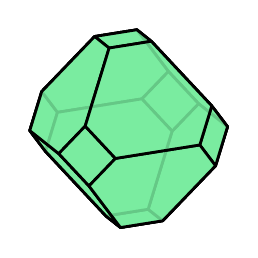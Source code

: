 % polymake for julian
% Thu Jul  5 12:06:48 2018
% q

\begin{tikzpicture}[x  = {(0.9cm,-0.076cm)},
                    y  = {(-0.06cm,0.95cm)},
                    z  = {(-0.44cm,-0.29cm)},
                    scale = .4,
                    color = {lightgray}]


  % DEF POINTS
  \coordinate (v0_q) at (3, 1, 0);
  \coordinate (v1_q) at (1, 3, 0);
  \coordinate (v2_q) at (3, 0, 1);
  \coordinate (v3_q) at (3, 0, -1);
  \coordinate (v4_q) at (1, 0, 3);
  \coordinate (v5_q) at (1, 0, -3);
  \coordinate (v6_q) at (0, 3, 1);
  \coordinate (v7_q) at (3, -1, 0);
  \coordinate (v8_q) at (0, 3, -1);
  \coordinate (v9_q) at (0, 1, 3);
  \coordinate (v10_q) at (1, -3, 0);
  \coordinate (v11_q) at (0, 1, -3);
  \coordinate (v12_q) at (0, -1, -3);
  \coordinate (v13_q) at (-1, 3, 0);
  \coordinate (v14_q) at (0, -1, 3);
  \coordinate (v15_q) at (0, -3, -1);
  \coordinate (v16_q) at (-3, 1, 0);
  \coordinate (v17_q) at (0, -3, 1);
  \coordinate (v18_q) at (-1, 0, -3);
  \coordinate (v19_q) at (-1, 0, 3);
  \coordinate (v20_q) at (-3, 0, -1);
  \coordinate (v21_q) at (-3, 0, 1);
  \coordinate (v22_q) at (-1, -3, 0);
  \coordinate (v23_q) at (-3, -1, 0);


  % EDGES STYLE
  \definecolor{edgecolor_q}{rgb}{ 0,0,0 }
  \tikzstyle{facestyle_q} = [fill=none, fill opacity=0.85, preaction={draw=white, line cap=round, line width=1.5 pt}, draw=edgecolor_q, line width=1 pt, line cap=round, line join=round]


  % FACES and EDGES and POINTS in the right order
  \draw[facestyle_q] (v0_q) -- (v3_q) -- (v5_q) -- (v11_q) -- (v8_q) -- (v1_q) -- (v0_q) -- cycle;
  \draw[facestyle_q] (v10_q) -- (v17_q) -- (v22_q) -- (v15_q) -- (v10_q) -- cycle;
  \draw[facestyle_q] (v16_q) -- (v20_q) -- (v23_q) -- (v21_q) -- (v16_q) -- cycle;
  \draw[facestyle_q] (v5_q) -- (v3_q) -- (v7_q) -- (v10_q) -- (v15_q) -- (v12_q) -- (v5_q) -- cycle;
  \draw[facestyle_q] (v11_q) -- (v5_q) -- (v12_q) -- (v18_q) -- (v11_q) -- cycle;


  %POINTS


  %FACETS
  \draw[facestyle_q] (v8_q) -- (v11_q) -- (v18_q) -- (v20_q) -- (v16_q) -- (v13_q) -- (v8_q) -- cycle;


  %POINTS


  %FACETS
  \draw[facestyle_q] (v12_q) -- (v15_q) -- (v22_q) -- (v23_q) -- (v20_q) -- (v18_q) -- (v12_q) -- cycle;


  %POINTS


  %FACETS
  \draw[facestyle_q] (v17_q) -- (v14_q) -- (v19_q) -- (v21_q) -- (v23_q) -- (v22_q) -- (v17_q) -- cycle;


  %POINTS


  %FACETS
  \draw[facestyle_q] (v1_q) -- (v8_q) -- (v13_q) -- (v6_q) -- (v1_q) -- cycle;


  %POINTS


  %FACETS
  \draw[facestyle_q] (v7_q) -- (v3_q) -- (v0_q) -- (v2_q) -- (v7_q) -- cycle;


  %POINTS


  %FACETS
  \draw[facestyle_q] (v9_q) -- (v6_q) -- (v13_q) -- (v16_q) -- (v21_q) -- (v19_q) -- (v9_q) -- cycle;


  %POINTS


  %FACETS
  \draw[facestyle_q] (v4_q) -- (v9_q) -- (v19_q) -- (v14_q) -- (v4_q) -- cycle;


  %POINTS


  %FACETS
  \draw[facestyle_q] (v7_q) -- (v2_q) -- (v4_q) -- (v14_q) -- (v17_q) -- (v10_q) -- (v7_q) -- cycle;


  %POINTS


  %FACETS
  \draw[facestyle_q] (v2_q) -- (v0_q) -- (v1_q) -- (v6_q) -- (v9_q) -- (v4_q) -- (v2_q) -- cycle;


  %POINTS


  %FACETS

  % DEF POINTS
  \coordinate (v0_unnamed__1) at (3, 1, 0);
  \coordinate (v1_unnamed__1) at (1, 3, 0);
  \coordinate (v2_unnamed__1) at (3, 0, 1);
  \coordinate (v3_unnamed__1) at (3, 0, -1);
  \coordinate (v4_unnamed__1) at (1, 0, 3);
  \coordinate (v5_unnamed__1) at (1, 0, -3);
  \coordinate (v6_unnamed__1) at (0, 3, 1);
  \coordinate (v7_unnamed__1) at (3, -1, 0);
  \coordinate (v8_unnamed__1) at (0, 3, -1);
  \coordinate (v9_unnamed__1) at (0, 1, 3);
  \coordinate (v10_unnamed__1) at (1, -3, 0);
  \coordinate (v11_unnamed__1) at (0, 1, -3);
  \coordinate (v12_unnamed__1) at (0, -1, -3);
  \coordinate (v13_unnamed__1) at (-1, 3, 0);
  \coordinate (v14_unnamed__1) at (0, -1, 3);
  \coordinate (v15_unnamed__1) at (0, -3, -1);
  \coordinate (v16_unnamed__1) at (-3, 1, 0);
  \coordinate (v17_unnamed__1) at (0, -3, 1);
  \coordinate (v18_unnamed__1) at (-1, 0, -3);
  \coordinate (v19_unnamed__1) at (-1, 0, 3);
  \coordinate (v20_unnamed__1) at (-3, 0, -1);
  \coordinate (v21_unnamed__1) at (-3, 0, 1);
  \coordinate (v22_unnamed__1) at (-1, -3, 0);
  \coordinate (v23_unnamed__1) at (-3, -1, 0);


  % EDGES STYLE
  \definecolor{edgecolor_unnamed__1}{rgb}{ 0,0,0 }

  % FACES STYLE
  \definecolor{facetcolor_unnamed__1}{rgb}{ 0.467,0.925,0.62 }

  \tikzstyle{facestyle_unnamed__1} = [fill=facetcolor_unnamed__1, fill opacity=0.85, draw=edgecolor_unnamed__1, line width=1 pt, line cap=round, line join=round]


  % FACES and EDGES and POINTS in the right order
  \draw[facestyle_unnamed__1] (v0_unnamed__1) -- (v3_unnamed__1) -- (v5_unnamed__1) -- (v11_unnamed__1) -- (v8_unnamed__1) -- (v1_unnamed__1) -- (v0_unnamed__1) -- cycle;
  \draw[facestyle_unnamed__1] (v10_unnamed__1) -- (v17_unnamed__1) -- (v22_unnamed__1) -- (v15_unnamed__1) -- (v10_unnamed__1) -- cycle;
  \draw[facestyle_unnamed__1] (v16_unnamed__1) -- (v20_unnamed__1) -- (v23_unnamed__1) -- (v21_unnamed__1) -- (v16_unnamed__1) -- cycle;
  \draw[facestyle_unnamed__1] (v5_unnamed__1) -- (v3_unnamed__1) -- (v7_unnamed__1) -- (v10_unnamed__1) -- (v15_unnamed__1) -- (v12_unnamed__1) -- (v5_unnamed__1) -- cycle;
  \draw[facestyle_unnamed__1] (v11_unnamed__1) -- (v5_unnamed__1) -- (v12_unnamed__1) -- (v18_unnamed__1) -- (v11_unnamed__1) -- cycle;


  %POINTS


  %FACETS
  \draw[facestyle_unnamed__1] (v8_unnamed__1) -- (v11_unnamed__1) -- (v18_unnamed__1) -- (v20_unnamed__1) -- (v16_unnamed__1) -- (v13_unnamed__1) -- (v8_unnamed__1) -- cycle;


  %POINTS


  %FACETS
  \draw[facestyle_unnamed__1] (v12_unnamed__1) -- (v15_unnamed__1) -- (v22_unnamed__1) -- (v23_unnamed__1) -- (v20_unnamed__1) -- (v18_unnamed__1) -- (v12_unnamed__1) -- cycle;


  %POINTS


  %FACETS
  \draw[facestyle_unnamed__1] (v17_unnamed__1) -- (v14_unnamed__1) -- (v19_unnamed__1) -- (v21_unnamed__1) -- (v23_unnamed__1) -- (v22_unnamed__1) -- (v17_unnamed__1) -- cycle;


  %POINTS


  %FACETS
  \draw[facestyle_unnamed__1] (v1_unnamed__1) -- (v8_unnamed__1) -- (v13_unnamed__1) -- (v6_unnamed__1) -- (v1_unnamed__1) -- cycle;


  %POINTS


  %FACETS
  \draw[facestyle_unnamed__1] (v7_unnamed__1) -- (v3_unnamed__1) -- (v0_unnamed__1) -- (v2_unnamed__1) -- (v7_unnamed__1) -- cycle;


  %POINTS


  %FACETS
  \draw[facestyle_unnamed__1] (v9_unnamed__1) -- (v6_unnamed__1) -- (v13_unnamed__1) -- (v16_unnamed__1) -- (v21_unnamed__1) -- (v19_unnamed__1) -- (v9_unnamed__1) -- cycle;


  %POINTS


  %FACETS
  \draw[facestyle_unnamed__1] (v4_unnamed__1) -- (v9_unnamed__1) -- (v19_unnamed__1) -- (v14_unnamed__1) -- (v4_unnamed__1) -- cycle;


  %POINTS


  %FACETS
  \draw[facestyle_unnamed__1] (v7_unnamed__1) -- (v2_unnamed__1) -- (v4_unnamed__1) -- (v14_unnamed__1) -- (v17_unnamed__1) -- (v10_unnamed__1) -- (v7_unnamed__1) -- cycle;


  %POINTS


  %FACETS
  \draw[facestyle_unnamed__1] (v2_unnamed__1) -- (v0_unnamed__1) -- (v1_unnamed__1) -- (v6_unnamed__1) -- (v9_unnamed__1) -- (v4_unnamed__1) -- (v2_unnamed__1) -- cycle;


  %POINTS


  %FACETS

\end{tikzpicture}
